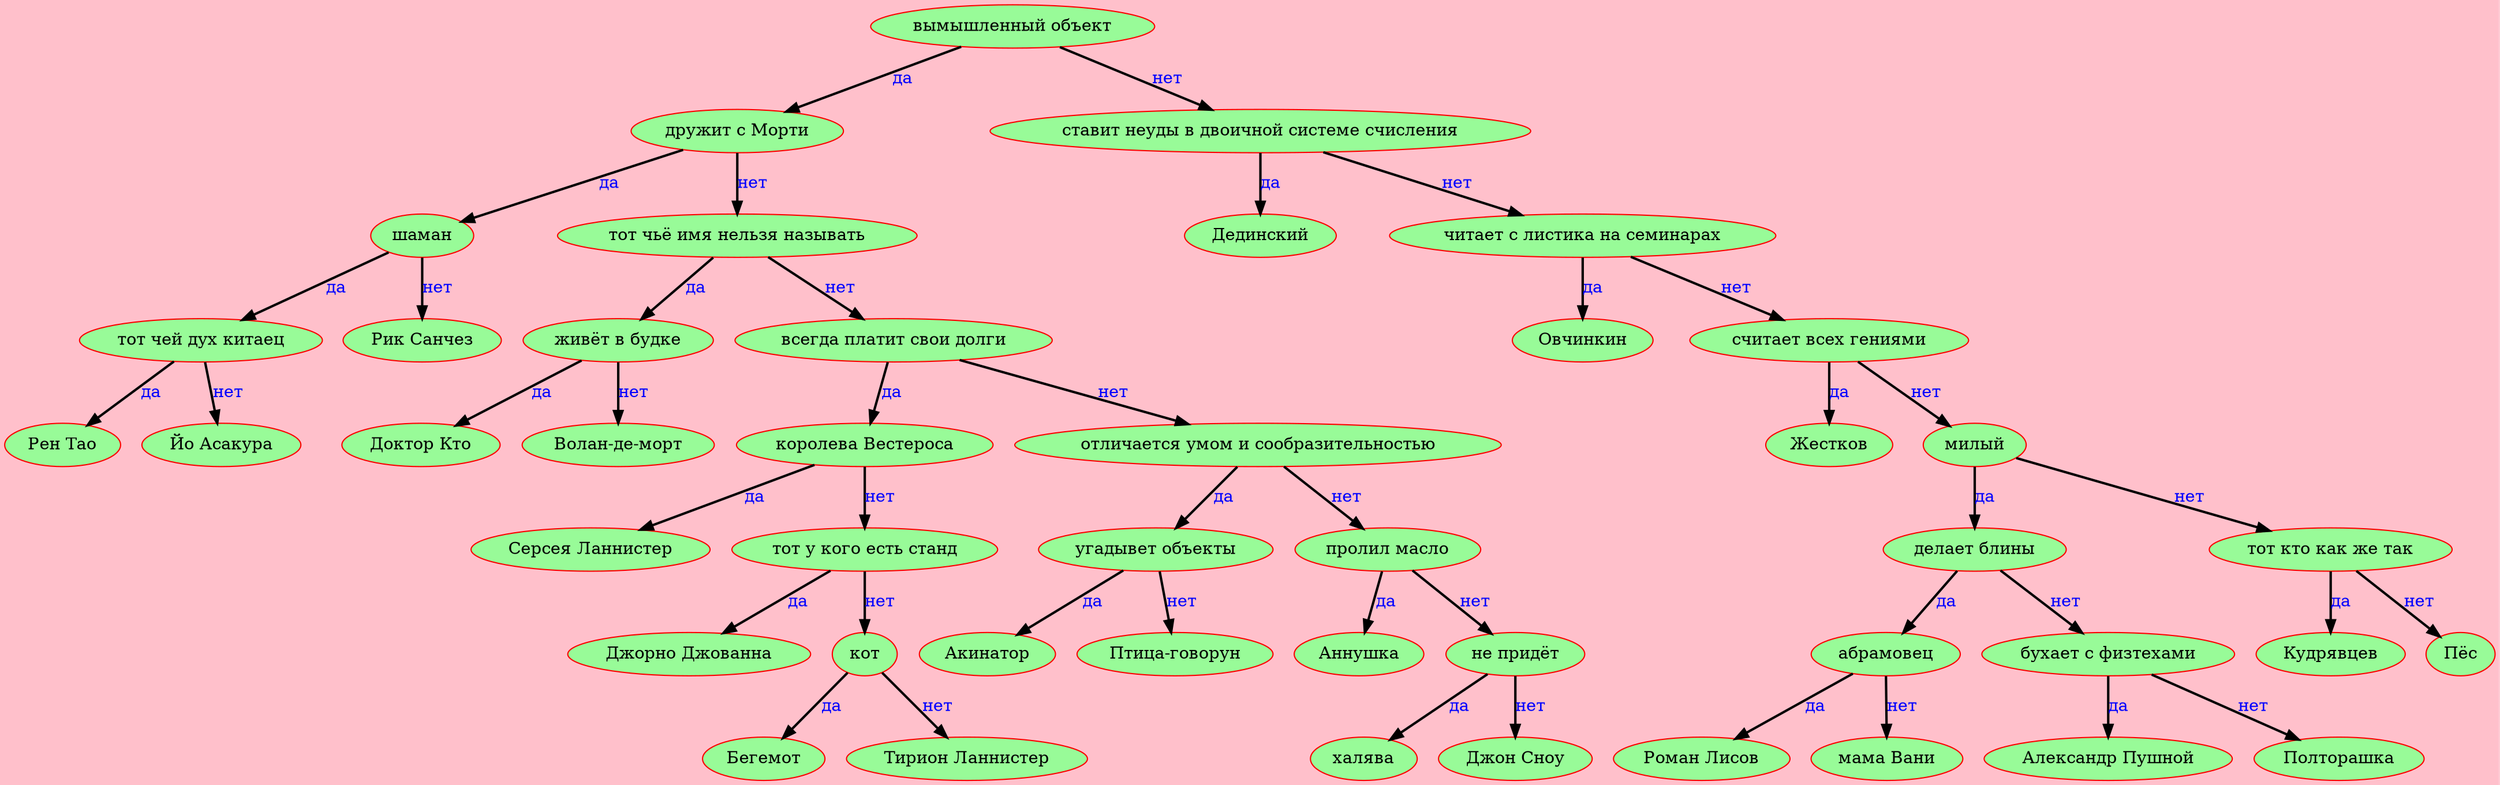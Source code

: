 digraph G                                                             
{                                                                     
  rankdir=HR;                                                         
  graph [bgcolor="pink"];                                           
  node[shape = "ellipse", color="red",fontsize=14,                
  style="filled"];                                                 
  edge[color="black",fontcolor="blue",fontsize=14,style="bold"];
  ptr0x6030000002e0[label="вымышленный объект", fillcolor="palegreen"];
  ptr0x6030000002e0->ptr0x603000000310[label="да"];
  ptr0x603000000310[label="дружит с Морти", fillcolor="palegreen"];
  ptr0x603000000310->ptr0x603000000340[label="да"];
  ptr0x603000000340[label="шаман", fillcolor="palegreen"];
  ptr0x603000000340->ptr0x603000000370[label="да"];
  ptr0x603000000370[label="тот чей дух китаец", fillcolor="palegreen"];
  ptr0x603000000370->ptr0x6030000003a0[label="да"];
  ptr0x6030000003a0[label="Рен Тао", fillcolor="palegreen"];
  ptr0x603000000370->ptr0x6030000003d0[label="нет"];
  ptr0x6030000003d0[label="Йо Асакура", fillcolor="palegreen"];
  ptr0x603000000340->ptr0x603000000400[label="нет"];
  ptr0x603000000400[label="Рик Санчез", fillcolor="palegreen"];
  ptr0x603000000310->ptr0x603000000430[label="нет"];
  ptr0x603000000430[label="тот чьё имя нельзя называть", fillcolor="palegreen"];
  ptr0x603000000430->ptr0x603000000460[label="да"];
  ptr0x603000000460[label="живёт в будке", fillcolor="palegreen"];
  ptr0x603000000460->ptr0x603000000490[label="да"];
  ptr0x603000000490[label="Доктор Кто", fillcolor="palegreen"];
  ptr0x603000000460->ptr0x6030000004c0[label="нет"];
  ptr0x6030000004c0[label="Волан-де-морт", fillcolor="palegreen"];
  ptr0x603000000430->ptr0x6030000004f0[label="нет"];
  ptr0x6030000004f0[label="всегда платит свои долги", fillcolor="palegreen"];
  ptr0x6030000004f0->ptr0x603000000520[label="да"];
  ptr0x603000000520[label="королева Вестероса", fillcolor="palegreen"];
  ptr0x603000000520->ptr0x603000000550[label="да"];
  ptr0x603000000550[label="Серсея Ланнистер", fillcolor="palegreen"];
  ptr0x603000000520->ptr0x603000000580[label="нет"];
  ptr0x603000000580[label="тот у кого есть станд", fillcolor="palegreen"];
  ptr0x603000000580->ptr0x6030000005b0[label="да"];
  ptr0x6030000005b0[label="Джорно Джованна", fillcolor="palegreen"];
  ptr0x603000000580->ptr0x6030000005e0[label="нет"];
  ptr0x6030000005e0[label="кот", fillcolor="palegreen"];
  ptr0x6030000005e0->ptr0x603000000610[label="да"];
  ptr0x603000000610[label="Бегемот", fillcolor="palegreen"];
  ptr0x6030000005e0->ptr0x603000000640[label="нет"];
  ptr0x603000000640[label="Тирион Ланнистер", fillcolor="palegreen"];
  ptr0x6030000004f0->ptr0x603000000670[label="нет"];
  ptr0x603000000670[label="отличается умом и сообразительностью", fillcolor="palegreen"];
  ptr0x603000000670->ptr0x6030000006a0[label="да"];
  ptr0x6030000006a0[label="угадывет объекты", fillcolor="palegreen"];
  ptr0x6030000006a0->ptr0x6030000006d0[label="да"];
  ptr0x6030000006d0[label="Акинатор", fillcolor="palegreen"];
  ptr0x6030000006a0->ptr0x603000000700[label="нет"];
  ptr0x603000000700[label="Птица-говорун", fillcolor="palegreen"];
  ptr0x603000000670->ptr0x603000000730[label="нет"];
  ptr0x603000000730[label="пролил масло", fillcolor="palegreen"];
  ptr0x603000000730->ptr0x603000000760[label="да"];
  ptr0x603000000760[label="Аннушка", fillcolor="palegreen"];
  ptr0x603000000730->ptr0x603000000790[label="нет"];
  ptr0x603000000790[label="не придёт", fillcolor="palegreen"];
  ptr0x603000000790->ptr0x6030000007c0[label="да"];
  ptr0x6030000007c0[label="халява", fillcolor="palegreen"];
  ptr0x603000000790->ptr0x6030000007f0[label="нет"];
  ptr0x6030000007f0[label="Джон Сноу", fillcolor="palegreen"];
  ptr0x6030000002e0->ptr0x603000000820[label="нет"];
  ptr0x603000000820[label="ставит неуды в двоичной системе счисления", fillcolor="palegreen"];
  ptr0x603000000820->ptr0x603000000850[label="да"];
  ptr0x603000000850[label="Дединский", fillcolor="palegreen"];
  ptr0x603000000820->ptr0x603000000880[label="нет"];
  ptr0x603000000880[label="читает с листика на семинарах", fillcolor="palegreen"];
  ptr0x603000000880->ptr0x6030000008b0[label="да"];
  ptr0x6030000008b0[label="Овчинкин", fillcolor="palegreen"];
  ptr0x603000000880->ptr0x6030000008e0[label="нет"];
  ptr0x6030000008e0[label="считает всех гениями", fillcolor="palegreen"];
  ptr0x6030000008e0->ptr0x603000000910[label="да"];
  ptr0x603000000910[label="Жестков", fillcolor="palegreen"];
  ptr0x6030000008e0->ptr0x603000000940[label="нет"];
  ptr0x603000000940[label="милый", fillcolor="palegreen"];
  ptr0x603000000940->ptr0x603000000970[label="да"];
  ptr0x603000000970[label="делает блины", fillcolor="palegreen"];
  ptr0x603000000970->ptr0x6030000009a0[label="да"];
  ptr0x6030000009a0[label="абрамовец", fillcolor="palegreen"];
  ptr0x6030000009a0->ptr0x6030000009d0[label="да"];
  ptr0x6030000009d0[label="Роман Лисов", fillcolor="palegreen"];
  ptr0x6030000009a0->ptr0x603000000a00[label="нет"];
  ptr0x603000000a00[label="мама Вани", fillcolor="palegreen"];
  ptr0x603000000970->ptr0x603000000a30[label="нет"];
  ptr0x603000000a30[label="бухает с физтехами", fillcolor="palegreen"];
  ptr0x603000000a30->ptr0x603000000a60[label="да"];
  ptr0x603000000a60[label="Александр Пушной", fillcolor="palegreen"];
  ptr0x603000000a30->ptr0x603000000a90[label="нет"];
  ptr0x603000000a90[label="Полторашка", fillcolor="palegreen"];
  ptr0x603000000940->ptr0x603000000ac0[label="нет"];
  ptr0x603000000ac0[label="тот кто как же так", fillcolor="palegreen"];
  ptr0x603000000ac0->ptr0x603000000af0[label="да"];
  ptr0x603000000af0[label="Кудрявцев", fillcolor="palegreen"];
  ptr0x603000000ac0->ptr0x603000000b20[label="нет"];
  ptr0x603000000b20[label="Пёс", fillcolor="palegreen"];
}